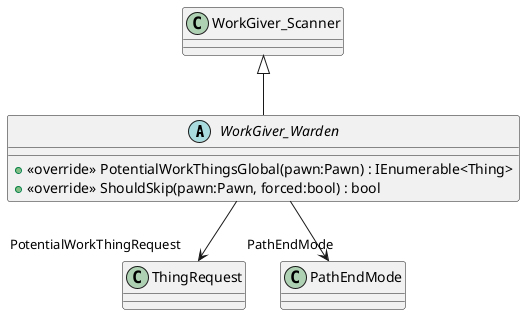 @startuml
abstract class WorkGiver_Warden {
    + <<override>> PotentialWorkThingsGlobal(pawn:Pawn) : IEnumerable<Thing>
    + <<override>> ShouldSkip(pawn:Pawn, forced:bool) : bool
}
WorkGiver_Scanner <|-- WorkGiver_Warden
WorkGiver_Warden --> "PotentialWorkThingRequest" ThingRequest
WorkGiver_Warden --> "PathEndMode" PathEndMode
@enduml
